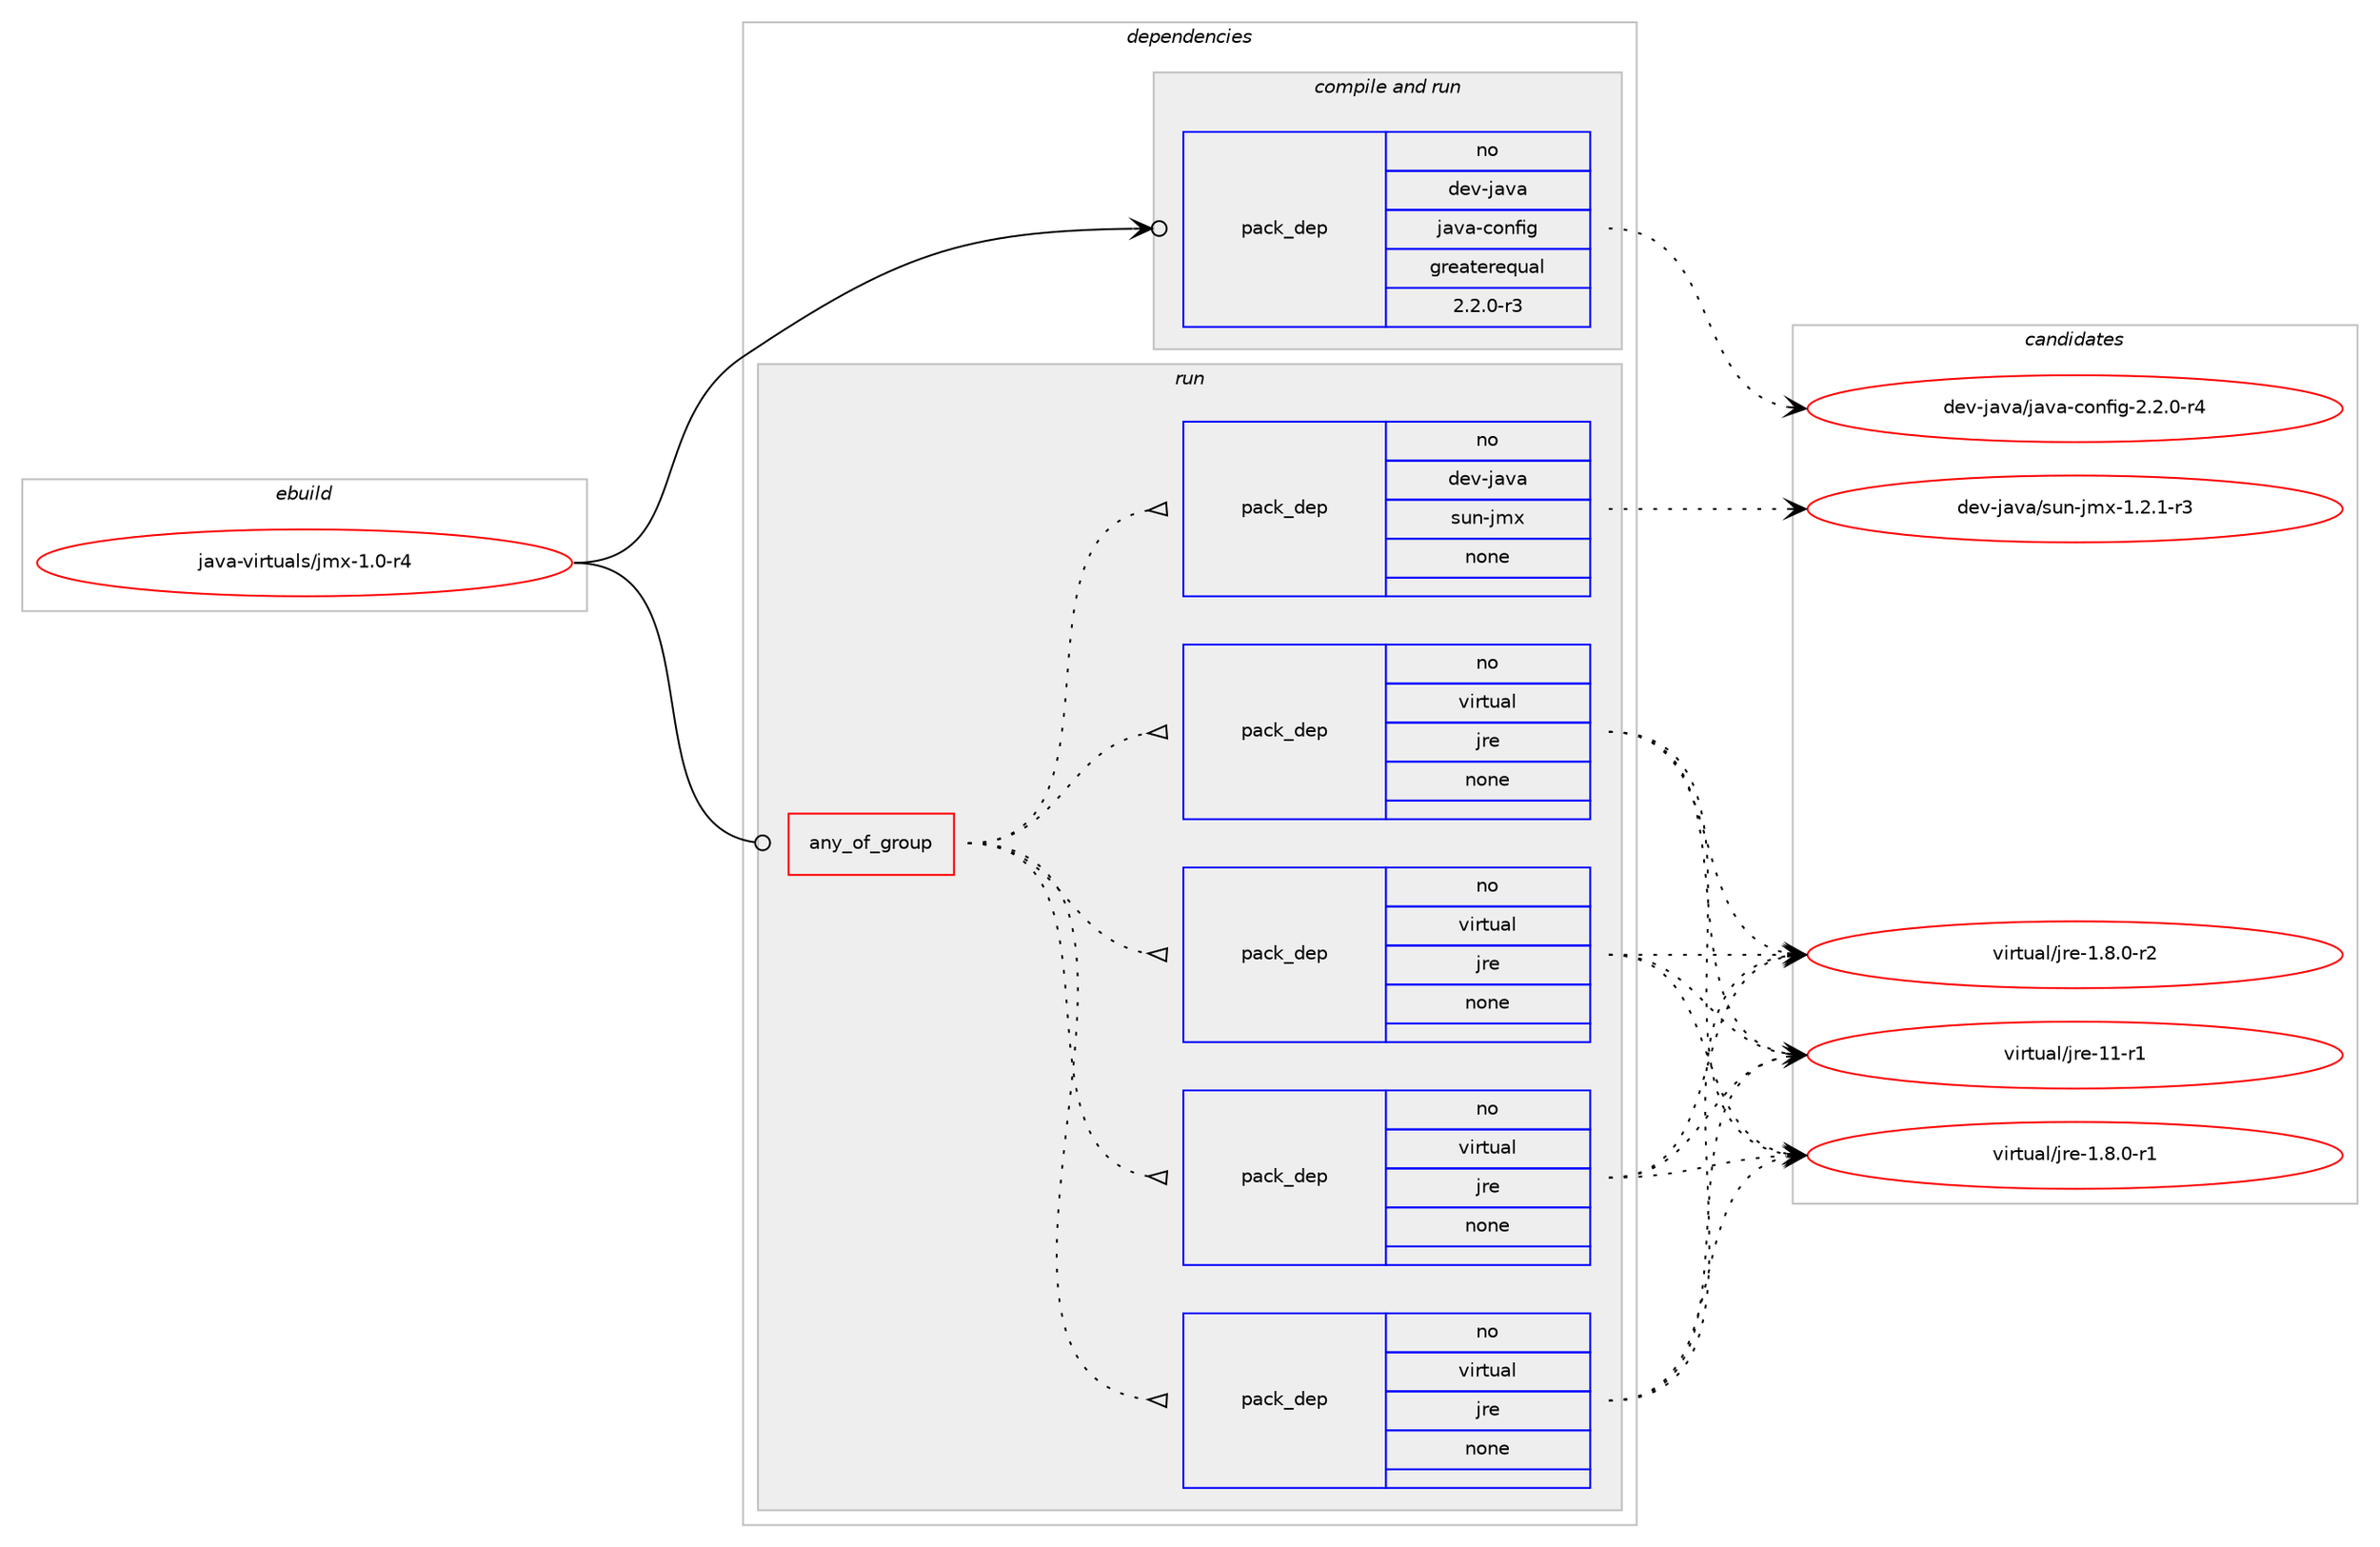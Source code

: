 digraph prolog {

# *************
# Graph options
# *************

newrank=true;
concentrate=true;
compound=true;
graph [rankdir=LR,fontname=Helvetica,fontsize=10,ranksep=1.5];#, ranksep=2.5, nodesep=0.2];
edge  [arrowhead=vee];
node  [fontname=Helvetica,fontsize=10];

# **********
# The ebuild
# **********

subgraph cluster_leftcol {
color=gray;
rank=same;
label=<<i>ebuild</i>>;
id [label="java-virtuals/jmx-1.0-r4", color=red, width=4, href="../java-virtuals/jmx-1.0-r4.svg"];
}

# ****************
# The dependencies
# ****************

subgraph cluster_midcol {
color=gray;
label=<<i>dependencies</i>>;
subgraph cluster_compile {
fillcolor="#eeeeee";
style=filled;
label=<<i>compile</i>>;
}
subgraph cluster_compileandrun {
fillcolor="#eeeeee";
style=filled;
label=<<i>compile and run</i>>;
subgraph pack552098 {
dependency751125 [label=<<TABLE BORDER="0" CELLBORDER="1" CELLSPACING="0" CELLPADDING="4" WIDTH="220"><TR><TD ROWSPAN="6" CELLPADDING="30">pack_dep</TD></TR><TR><TD WIDTH="110">no</TD></TR><TR><TD>dev-java</TD></TR><TR><TD>java-config</TD></TR><TR><TD>greaterequal</TD></TR><TR><TD>2.2.0-r3</TD></TR></TABLE>>, shape=none, color=blue];
}
id:e -> dependency751125:w [weight=20,style="solid",arrowhead="odotvee"];
}
subgraph cluster_run {
fillcolor="#eeeeee";
style=filled;
label=<<i>run</i>>;
subgraph any12248 {
dependency751126 [label=<<TABLE BORDER="0" CELLBORDER="1" CELLSPACING="0" CELLPADDING="4"><TR><TD CELLPADDING="10">any_of_group</TD></TR></TABLE>>, shape=none, color=red];subgraph pack552099 {
dependency751127 [label=<<TABLE BORDER="0" CELLBORDER="1" CELLSPACING="0" CELLPADDING="4" WIDTH="220"><TR><TD ROWSPAN="6" CELLPADDING="30">pack_dep</TD></TR><TR><TD WIDTH="110">no</TD></TR><TR><TD>virtual</TD></TR><TR><TD>jre</TD></TR><TR><TD>none</TD></TR><TR><TD></TD></TR></TABLE>>, shape=none, color=blue];
}
dependency751126:e -> dependency751127:w [weight=20,style="dotted",arrowhead="oinv"];
subgraph pack552100 {
dependency751128 [label=<<TABLE BORDER="0" CELLBORDER="1" CELLSPACING="0" CELLPADDING="4" WIDTH="220"><TR><TD ROWSPAN="6" CELLPADDING="30">pack_dep</TD></TR><TR><TD WIDTH="110">no</TD></TR><TR><TD>virtual</TD></TR><TR><TD>jre</TD></TR><TR><TD>none</TD></TR><TR><TD></TD></TR></TABLE>>, shape=none, color=blue];
}
dependency751126:e -> dependency751128:w [weight=20,style="dotted",arrowhead="oinv"];
subgraph pack552101 {
dependency751129 [label=<<TABLE BORDER="0" CELLBORDER="1" CELLSPACING="0" CELLPADDING="4" WIDTH="220"><TR><TD ROWSPAN="6" CELLPADDING="30">pack_dep</TD></TR><TR><TD WIDTH="110">no</TD></TR><TR><TD>virtual</TD></TR><TR><TD>jre</TD></TR><TR><TD>none</TD></TR><TR><TD></TD></TR></TABLE>>, shape=none, color=blue];
}
dependency751126:e -> dependency751129:w [weight=20,style="dotted",arrowhead="oinv"];
subgraph pack552102 {
dependency751130 [label=<<TABLE BORDER="0" CELLBORDER="1" CELLSPACING="0" CELLPADDING="4" WIDTH="220"><TR><TD ROWSPAN="6" CELLPADDING="30">pack_dep</TD></TR><TR><TD WIDTH="110">no</TD></TR><TR><TD>virtual</TD></TR><TR><TD>jre</TD></TR><TR><TD>none</TD></TR><TR><TD></TD></TR></TABLE>>, shape=none, color=blue];
}
dependency751126:e -> dependency751130:w [weight=20,style="dotted",arrowhead="oinv"];
subgraph pack552103 {
dependency751131 [label=<<TABLE BORDER="0" CELLBORDER="1" CELLSPACING="0" CELLPADDING="4" WIDTH="220"><TR><TD ROWSPAN="6" CELLPADDING="30">pack_dep</TD></TR><TR><TD WIDTH="110">no</TD></TR><TR><TD>dev-java</TD></TR><TR><TD>sun-jmx</TD></TR><TR><TD>none</TD></TR><TR><TD></TD></TR></TABLE>>, shape=none, color=blue];
}
dependency751126:e -> dependency751131:w [weight=20,style="dotted",arrowhead="oinv"];
}
id:e -> dependency751126:w [weight=20,style="solid",arrowhead="odot"];
}
}

# **************
# The candidates
# **************

subgraph cluster_choices {
rank=same;
color=gray;
label=<<i>candidates</i>>;

subgraph choice552098 {
color=black;
nodesep=1;
choice10010111845106971189747106971189745991111101021051034550465046484511452 [label="dev-java/java-config-2.2.0-r4", color=red, width=4,href="../dev-java/java-config-2.2.0-r4.svg"];
dependency751125:e -> choice10010111845106971189747106971189745991111101021051034550465046484511452:w [style=dotted,weight="100"];
}
subgraph choice552099 {
color=black;
nodesep=1;
choice11810511411611797108471061141014549465646484511449 [label="virtual/jre-1.8.0-r1", color=red, width=4,href="../virtual/jre-1.8.0-r1.svg"];
choice11810511411611797108471061141014549465646484511450 [label="virtual/jre-1.8.0-r2", color=red, width=4,href="../virtual/jre-1.8.0-r2.svg"];
choice11810511411611797108471061141014549494511449 [label="virtual/jre-11-r1", color=red, width=4,href="../virtual/jre-11-r1.svg"];
dependency751127:e -> choice11810511411611797108471061141014549465646484511449:w [style=dotted,weight="100"];
dependency751127:e -> choice11810511411611797108471061141014549465646484511450:w [style=dotted,weight="100"];
dependency751127:e -> choice11810511411611797108471061141014549494511449:w [style=dotted,weight="100"];
}
subgraph choice552100 {
color=black;
nodesep=1;
choice11810511411611797108471061141014549465646484511449 [label="virtual/jre-1.8.0-r1", color=red, width=4,href="../virtual/jre-1.8.0-r1.svg"];
choice11810511411611797108471061141014549465646484511450 [label="virtual/jre-1.8.0-r2", color=red, width=4,href="../virtual/jre-1.8.0-r2.svg"];
choice11810511411611797108471061141014549494511449 [label="virtual/jre-11-r1", color=red, width=4,href="../virtual/jre-11-r1.svg"];
dependency751128:e -> choice11810511411611797108471061141014549465646484511449:w [style=dotted,weight="100"];
dependency751128:e -> choice11810511411611797108471061141014549465646484511450:w [style=dotted,weight="100"];
dependency751128:e -> choice11810511411611797108471061141014549494511449:w [style=dotted,weight="100"];
}
subgraph choice552101 {
color=black;
nodesep=1;
choice11810511411611797108471061141014549465646484511449 [label="virtual/jre-1.8.0-r1", color=red, width=4,href="../virtual/jre-1.8.0-r1.svg"];
choice11810511411611797108471061141014549465646484511450 [label="virtual/jre-1.8.0-r2", color=red, width=4,href="../virtual/jre-1.8.0-r2.svg"];
choice11810511411611797108471061141014549494511449 [label="virtual/jre-11-r1", color=red, width=4,href="../virtual/jre-11-r1.svg"];
dependency751129:e -> choice11810511411611797108471061141014549465646484511449:w [style=dotted,weight="100"];
dependency751129:e -> choice11810511411611797108471061141014549465646484511450:w [style=dotted,weight="100"];
dependency751129:e -> choice11810511411611797108471061141014549494511449:w [style=dotted,weight="100"];
}
subgraph choice552102 {
color=black;
nodesep=1;
choice11810511411611797108471061141014549465646484511449 [label="virtual/jre-1.8.0-r1", color=red, width=4,href="../virtual/jre-1.8.0-r1.svg"];
choice11810511411611797108471061141014549465646484511450 [label="virtual/jre-1.8.0-r2", color=red, width=4,href="../virtual/jre-1.8.0-r2.svg"];
choice11810511411611797108471061141014549494511449 [label="virtual/jre-11-r1", color=red, width=4,href="../virtual/jre-11-r1.svg"];
dependency751130:e -> choice11810511411611797108471061141014549465646484511449:w [style=dotted,weight="100"];
dependency751130:e -> choice11810511411611797108471061141014549465646484511450:w [style=dotted,weight="100"];
dependency751130:e -> choice11810511411611797108471061141014549494511449:w [style=dotted,weight="100"];
}
subgraph choice552103 {
color=black;
nodesep=1;
choice10010111845106971189747115117110451061091204549465046494511451 [label="dev-java/sun-jmx-1.2.1-r3", color=red, width=4,href="../dev-java/sun-jmx-1.2.1-r3.svg"];
dependency751131:e -> choice10010111845106971189747115117110451061091204549465046494511451:w [style=dotted,weight="100"];
}
}

}
